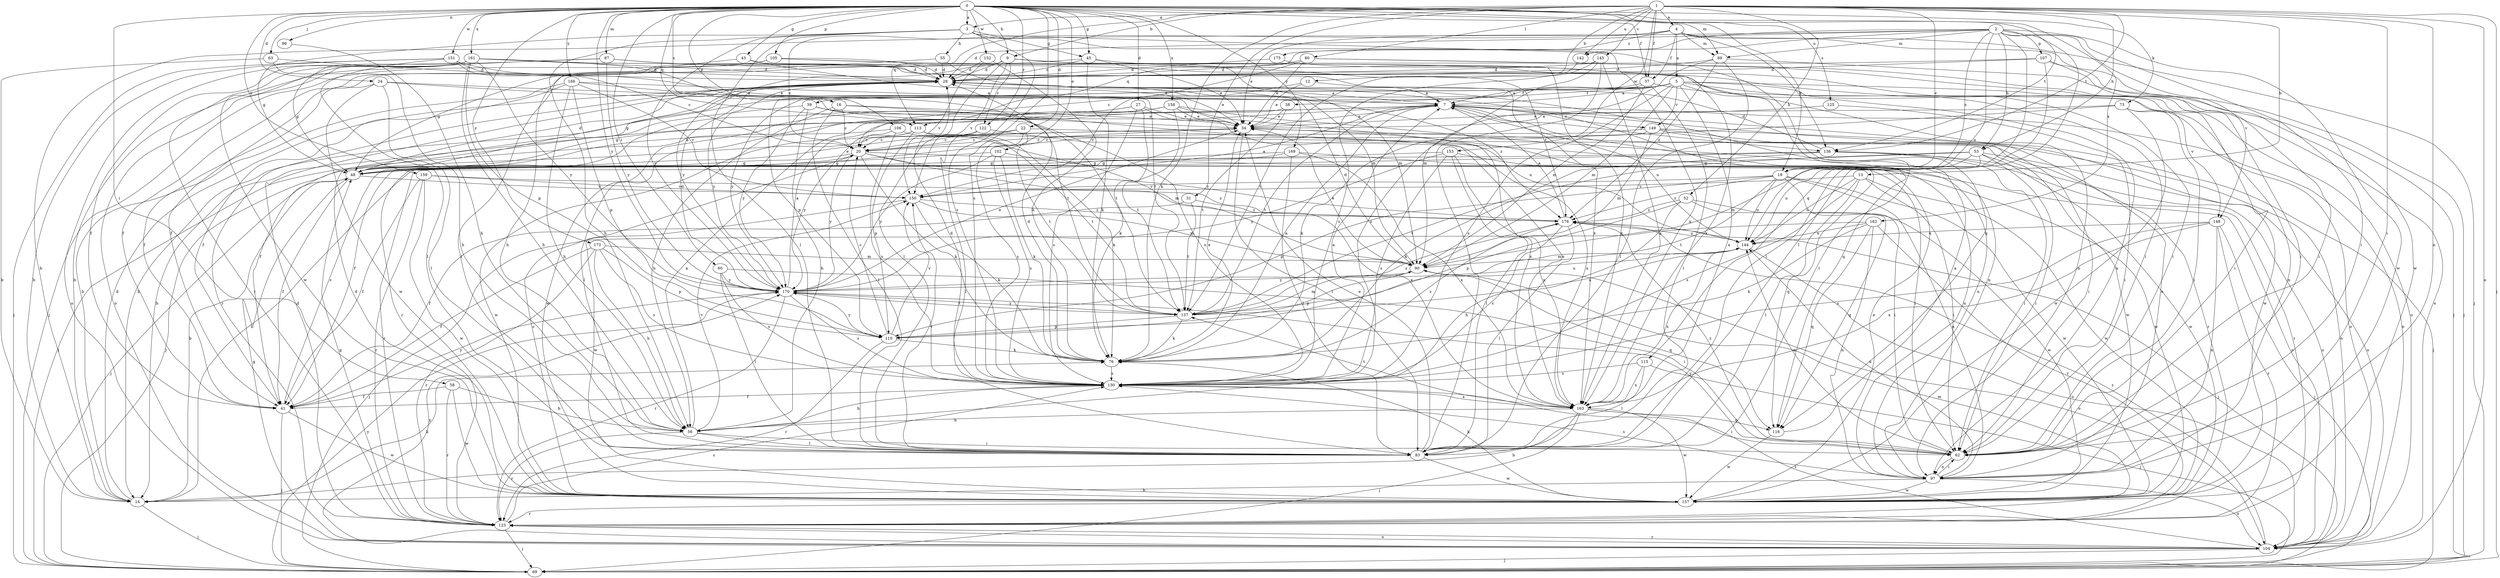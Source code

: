 strict digraph  {
0;
1;
2;
3;
4;
5;
7;
9;
12;
13;
14;
16;
19;
20;
22;
24;
27;
28;
31;
34;
37;
38;
39;
41;
43;
45;
48;
52;
53;
55;
56;
58;
60;
62;
63;
69;
73;
76;
80;
83;
87;
89;
90;
96;
97;
102;
104;
105;
106;
107;
110;
113;
115;
116;
122;
123;
125;
130;
136;
137;
142;
144;
145;
148;
149;
150;
151;
152;
153;
157;
158;
159;
161;
162;
163;
166;
169;
170;
173;
175;
176;
0 -> 3  [label=a];
0 -> 9  [label=b];
0 -> 16  [label=c];
0 -> 19  [label=c];
0 -> 22  [label=d];
0 -> 24  [label=d];
0 -> 27  [label=d];
0 -> 37  [label=f];
0 -> 43  [label=g];
0 -> 45  [label=g];
0 -> 58  [label=i];
0 -> 60  [label=i];
0 -> 63  [label=j];
0 -> 73  [label=k];
0 -> 87  [label=m];
0 -> 89  [label=m];
0 -> 96  [label=n];
0 -> 102  [label=o];
0 -> 105  [label=p];
0 -> 106  [label=p];
0 -> 113  [label=q];
0 -> 122  [label=r];
0 -> 125  [label=s];
0 -> 130  [label=s];
0 -> 136  [label=t];
0 -> 151  [label=w];
0 -> 152  [label=w];
0 -> 158  [label=x];
0 -> 159  [label=x];
0 -> 161  [label=x];
0 -> 162  [label=x];
0 -> 166  [label=y];
0 -> 169  [label=y];
0 -> 170  [label=y];
0 -> 173  [label=z];
1 -> 3  [label=a];
1 -> 4  [label=a];
1 -> 9  [label=b];
1 -> 12  [label=b];
1 -> 13  [label=b];
1 -> 19  [label=c];
1 -> 31  [label=e];
1 -> 37  [label=f];
1 -> 52  [label=h];
1 -> 53  [label=h];
1 -> 62  [label=i];
1 -> 69  [label=j];
1 -> 76  [label=k];
1 -> 80  [label=l];
1 -> 97  [label=n];
1 -> 104  [label=o];
1 -> 113  [label=q];
1 -> 136  [label=t];
1 -> 142  [label=u];
1 -> 145  [label=v];
1 -> 153  [label=w];
2 -> 14  [label=b];
2 -> 19  [label=c];
2 -> 28  [label=d];
2 -> 53  [label=h];
2 -> 62  [label=i];
2 -> 83  [label=l];
2 -> 89  [label=m];
2 -> 107  [label=p];
2 -> 113  [label=q];
2 -> 115  [label=q];
2 -> 142  [label=u];
2 -> 144  [label=u];
2 -> 148  [label=v];
2 -> 157  [label=w];
3 -> 45  [label=g];
3 -> 48  [label=g];
3 -> 55  [label=h];
3 -> 56  [label=h];
3 -> 83  [label=l];
3 -> 116  [label=q];
3 -> 130  [label=s];
3 -> 163  [label=x];
3 -> 170  [label=y];
4 -> 5  [label=a];
4 -> 20  [label=c];
4 -> 34  [label=e];
4 -> 37  [label=f];
4 -> 69  [label=j];
4 -> 89  [label=m];
4 -> 136  [label=t];
4 -> 157  [label=w];
4 -> 175  [label=z];
5 -> 7  [label=a];
5 -> 14  [label=b];
5 -> 38  [label=f];
5 -> 39  [label=f];
5 -> 62  [label=i];
5 -> 83  [label=l];
5 -> 90  [label=m];
5 -> 104  [label=o];
5 -> 130  [label=s];
5 -> 148  [label=v];
5 -> 149  [label=v];
5 -> 163  [label=x];
5 -> 170  [label=y];
7 -> 34  [label=e];
7 -> 97  [label=n];
7 -> 104  [label=o];
7 -> 136  [label=t];
7 -> 137  [label=t];
7 -> 144  [label=u];
7 -> 149  [label=v];
7 -> 157  [label=w];
9 -> 28  [label=d];
9 -> 83  [label=l];
9 -> 90  [label=m];
9 -> 122  [label=r];
9 -> 150  [label=v];
9 -> 163  [label=x];
9 -> 170  [label=y];
12 -> 7  [label=a];
12 -> 34  [label=e];
12 -> 150  [label=v];
13 -> 62  [label=i];
13 -> 83  [label=l];
13 -> 130  [label=s];
13 -> 144  [label=u];
13 -> 150  [label=v];
13 -> 157  [label=w];
14 -> 28  [label=d];
14 -> 69  [label=j];
14 -> 76  [label=k];
16 -> 20  [label=c];
16 -> 34  [label=e];
16 -> 56  [label=h];
16 -> 83  [label=l];
16 -> 163  [label=x];
19 -> 62  [label=i];
19 -> 97  [label=n];
19 -> 110  [label=p];
19 -> 137  [label=t];
19 -> 144  [label=u];
19 -> 150  [label=v];
19 -> 157  [label=w];
19 -> 176  [label=z];
20 -> 48  [label=g];
20 -> 62  [label=i];
20 -> 76  [label=k];
20 -> 163  [label=x];
20 -> 170  [label=y];
20 -> 176  [label=z];
22 -> 20  [label=c];
22 -> 97  [label=n];
22 -> 130  [label=s];
22 -> 137  [label=t];
22 -> 157  [label=w];
24 -> 7  [label=a];
24 -> 41  [label=f];
24 -> 83  [label=l];
24 -> 137  [label=t];
24 -> 157  [label=w];
27 -> 34  [label=e];
27 -> 123  [label=r];
27 -> 130  [label=s];
27 -> 137  [label=t];
27 -> 144  [label=u];
27 -> 157  [label=w];
28 -> 7  [label=a];
28 -> 48  [label=g];
28 -> 97  [label=n];
28 -> 116  [label=q];
28 -> 123  [label=r];
28 -> 170  [label=y];
28 -> 176  [label=z];
31 -> 41  [label=f];
31 -> 137  [label=t];
31 -> 176  [label=z];
34 -> 20  [label=c];
34 -> 69  [label=j];
34 -> 83  [label=l];
34 -> 123  [label=r];
37 -> 7  [label=a];
37 -> 83  [label=l];
37 -> 90  [label=m];
37 -> 97  [label=n];
37 -> 110  [label=p];
38 -> 14  [label=b];
38 -> 34  [label=e];
38 -> 137  [label=t];
39 -> 34  [label=e];
39 -> 41  [label=f];
39 -> 56  [label=h];
39 -> 130  [label=s];
39 -> 170  [label=y];
41 -> 20  [label=c];
41 -> 69  [label=j];
41 -> 157  [label=w];
41 -> 170  [label=y];
43 -> 28  [label=d];
43 -> 34  [label=e];
43 -> 56  [label=h];
45 -> 28  [label=d];
45 -> 34  [label=e];
45 -> 62  [label=i];
45 -> 76  [label=k];
45 -> 83  [label=l];
48 -> 7  [label=a];
48 -> 14  [label=b];
48 -> 28  [label=d];
48 -> 34  [label=e];
48 -> 41  [label=f];
48 -> 69  [label=j];
48 -> 150  [label=v];
52 -> 56  [label=h];
52 -> 110  [label=p];
52 -> 116  [label=q];
52 -> 157  [label=w];
52 -> 176  [label=z];
53 -> 48  [label=g];
53 -> 62  [label=i];
53 -> 90  [label=m];
53 -> 104  [label=o];
53 -> 137  [label=t];
53 -> 144  [label=u];
53 -> 157  [label=w];
55 -> 28  [label=d];
55 -> 48  [label=g];
55 -> 90  [label=m];
56 -> 7  [label=a];
56 -> 62  [label=i];
56 -> 83  [label=l];
56 -> 123  [label=r];
56 -> 150  [label=v];
58 -> 41  [label=f];
58 -> 56  [label=h];
58 -> 123  [label=r];
58 -> 157  [label=w];
60 -> 62  [label=i];
60 -> 83  [label=l];
60 -> 130  [label=s];
60 -> 170  [label=y];
62 -> 97  [label=n];
62 -> 144  [label=u];
62 -> 170  [label=y];
62 -> 176  [label=z];
63 -> 14  [label=b];
63 -> 28  [label=d];
63 -> 56  [label=h];
69 -> 170  [label=y];
73 -> 34  [label=e];
73 -> 62  [label=i];
73 -> 76  [label=k];
73 -> 104  [label=o];
73 -> 157  [label=w];
76 -> 7  [label=a];
76 -> 28  [label=d];
76 -> 34  [label=e];
76 -> 130  [label=s];
76 -> 176  [label=z];
80 -> 20  [label=c];
80 -> 28  [label=d];
80 -> 34  [label=e];
80 -> 62  [label=i];
80 -> 104  [label=o];
83 -> 34  [label=e];
83 -> 150  [label=v];
83 -> 157  [label=w];
87 -> 14  [label=b];
87 -> 28  [label=d];
87 -> 97  [label=n];
87 -> 104  [label=o];
87 -> 170  [label=y];
89 -> 28  [label=d];
89 -> 69  [label=j];
89 -> 83  [label=l];
89 -> 130  [label=s];
89 -> 176  [label=z];
90 -> 28  [label=d];
90 -> 34  [label=e];
90 -> 104  [label=o];
90 -> 110  [label=p];
90 -> 116  [label=q];
90 -> 170  [label=y];
96 -> 56  [label=h];
97 -> 14  [label=b];
97 -> 62  [label=i];
97 -> 104  [label=o];
97 -> 130  [label=s];
97 -> 144  [label=u];
97 -> 157  [label=w];
102 -> 48  [label=g];
102 -> 76  [label=k];
102 -> 116  [label=q];
102 -> 130  [label=s];
102 -> 170  [label=y];
104 -> 48  [label=g];
104 -> 69  [label=j];
104 -> 123  [label=r];
104 -> 130  [label=s];
104 -> 170  [label=y];
104 -> 176  [label=z];
105 -> 28  [label=d];
105 -> 41  [label=f];
105 -> 62  [label=i];
105 -> 69  [label=j];
105 -> 176  [label=z];
106 -> 20  [label=c];
106 -> 69  [label=j];
106 -> 90  [label=m];
106 -> 130  [label=s];
107 -> 28  [label=d];
107 -> 41  [label=f];
107 -> 62  [label=i];
107 -> 69  [label=j];
107 -> 83  [label=l];
110 -> 20  [label=c];
110 -> 76  [label=k];
110 -> 123  [label=r];
110 -> 150  [label=v];
110 -> 170  [label=y];
113 -> 20  [label=c];
113 -> 76  [label=k];
113 -> 110  [label=p];
113 -> 137  [label=t];
113 -> 157  [label=w];
113 -> 170  [label=y];
115 -> 69  [label=j];
115 -> 83  [label=l];
115 -> 130  [label=s];
115 -> 163  [label=x];
116 -> 7  [label=a];
116 -> 157  [label=w];
122 -> 20  [label=c];
122 -> 83  [label=l];
122 -> 163  [label=x];
123 -> 28  [label=d];
123 -> 48  [label=g];
123 -> 69  [label=j];
123 -> 90  [label=m];
123 -> 104  [label=o];
123 -> 130  [label=s];
125 -> 34  [label=e];
125 -> 62  [label=i];
130 -> 7  [label=a];
130 -> 28  [label=d];
130 -> 41  [label=f];
130 -> 56  [label=h];
130 -> 163  [label=x];
136 -> 14  [label=b];
136 -> 28  [label=d];
136 -> 48  [label=g];
136 -> 62  [label=i];
136 -> 76  [label=k];
136 -> 104  [label=o];
136 -> 123  [label=r];
137 -> 76  [label=k];
137 -> 90  [label=m];
137 -> 110  [label=p];
137 -> 144  [label=u];
137 -> 170  [label=y];
137 -> 176  [label=z];
142 -> 137  [label=t];
144 -> 90  [label=m];
144 -> 104  [label=o];
144 -> 163  [label=x];
145 -> 28  [label=d];
145 -> 83  [label=l];
145 -> 90  [label=m];
145 -> 130  [label=s];
145 -> 163  [label=x];
148 -> 69  [label=j];
148 -> 97  [label=n];
148 -> 123  [label=r];
148 -> 130  [label=s];
148 -> 144  [label=u];
148 -> 163  [label=x];
149 -> 20  [label=c];
149 -> 41  [label=f];
149 -> 62  [label=i];
149 -> 69  [label=j];
149 -> 90  [label=m];
149 -> 104  [label=o];
150 -> 7  [label=a];
150 -> 76  [label=k];
150 -> 90  [label=m];
150 -> 157  [label=w];
150 -> 176  [label=z];
151 -> 14  [label=b];
151 -> 20  [label=c];
151 -> 28  [label=d];
151 -> 34  [label=e];
151 -> 69  [label=j];
151 -> 83  [label=l];
152 -> 28  [label=d];
152 -> 76  [label=k];
152 -> 150  [label=v];
153 -> 48  [label=g];
153 -> 83  [label=l];
153 -> 130  [label=s];
153 -> 157  [label=w];
153 -> 163  [label=x];
153 -> 170  [label=y];
157 -> 20  [label=c];
157 -> 28  [label=d];
157 -> 34  [label=e];
157 -> 76  [label=k];
157 -> 123  [label=r];
158 -> 34  [label=e];
158 -> 48  [label=g];
158 -> 76  [label=k];
158 -> 83  [label=l];
158 -> 97  [label=n];
158 -> 163  [label=x];
159 -> 41  [label=f];
159 -> 123  [label=r];
159 -> 150  [label=v];
159 -> 157  [label=w];
159 -> 176  [label=z];
161 -> 28  [label=d];
161 -> 41  [label=f];
161 -> 48  [label=g];
161 -> 56  [label=h];
161 -> 97  [label=n];
161 -> 104  [label=o];
161 -> 110  [label=p];
161 -> 123  [label=r];
161 -> 137  [label=t];
161 -> 157  [label=w];
161 -> 163  [label=x];
161 -> 170  [label=y];
162 -> 69  [label=j];
162 -> 76  [label=k];
162 -> 97  [label=n];
162 -> 116  [label=q];
162 -> 123  [label=r];
162 -> 144  [label=u];
163 -> 14  [label=b];
163 -> 56  [label=h];
163 -> 62  [label=i];
163 -> 69  [label=j];
163 -> 116  [label=q];
163 -> 137  [label=t];
163 -> 157  [label=w];
166 -> 7  [label=a];
166 -> 14  [label=b];
166 -> 41  [label=f];
166 -> 56  [label=h];
166 -> 110  [label=p];
166 -> 137  [label=t];
166 -> 150  [label=v];
169 -> 48  [label=g];
169 -> 83  [label=l];
169 -> 104  [label=o];
169 -> 123  [label=r];
169 -> 163  [label=x];
170 -> 7  [label=a];
170 -> 28  [label=d];
170 -> 34  [label=e];
170 -> 123  [label=r];
170 -> 130  [label=s];
170 -> 137  [label=t];
170 -> 144  [label=u];
173 -> 41  [label=f];
173 -> 56  [label=h];
173 -> 90  [label=m];
173 -> 110  [label=p];
173 -> 123  [label=r];
173 -> 130  [label=s];
175 -> 28  [label=d];
175 -> 163  [label=x];
176 -> 7  [label=a];
176 -> 69  [label=j];
176 -> 83  [label=l];
176 -> 130  [label=s];
176 -> 144  [label=u];
}
